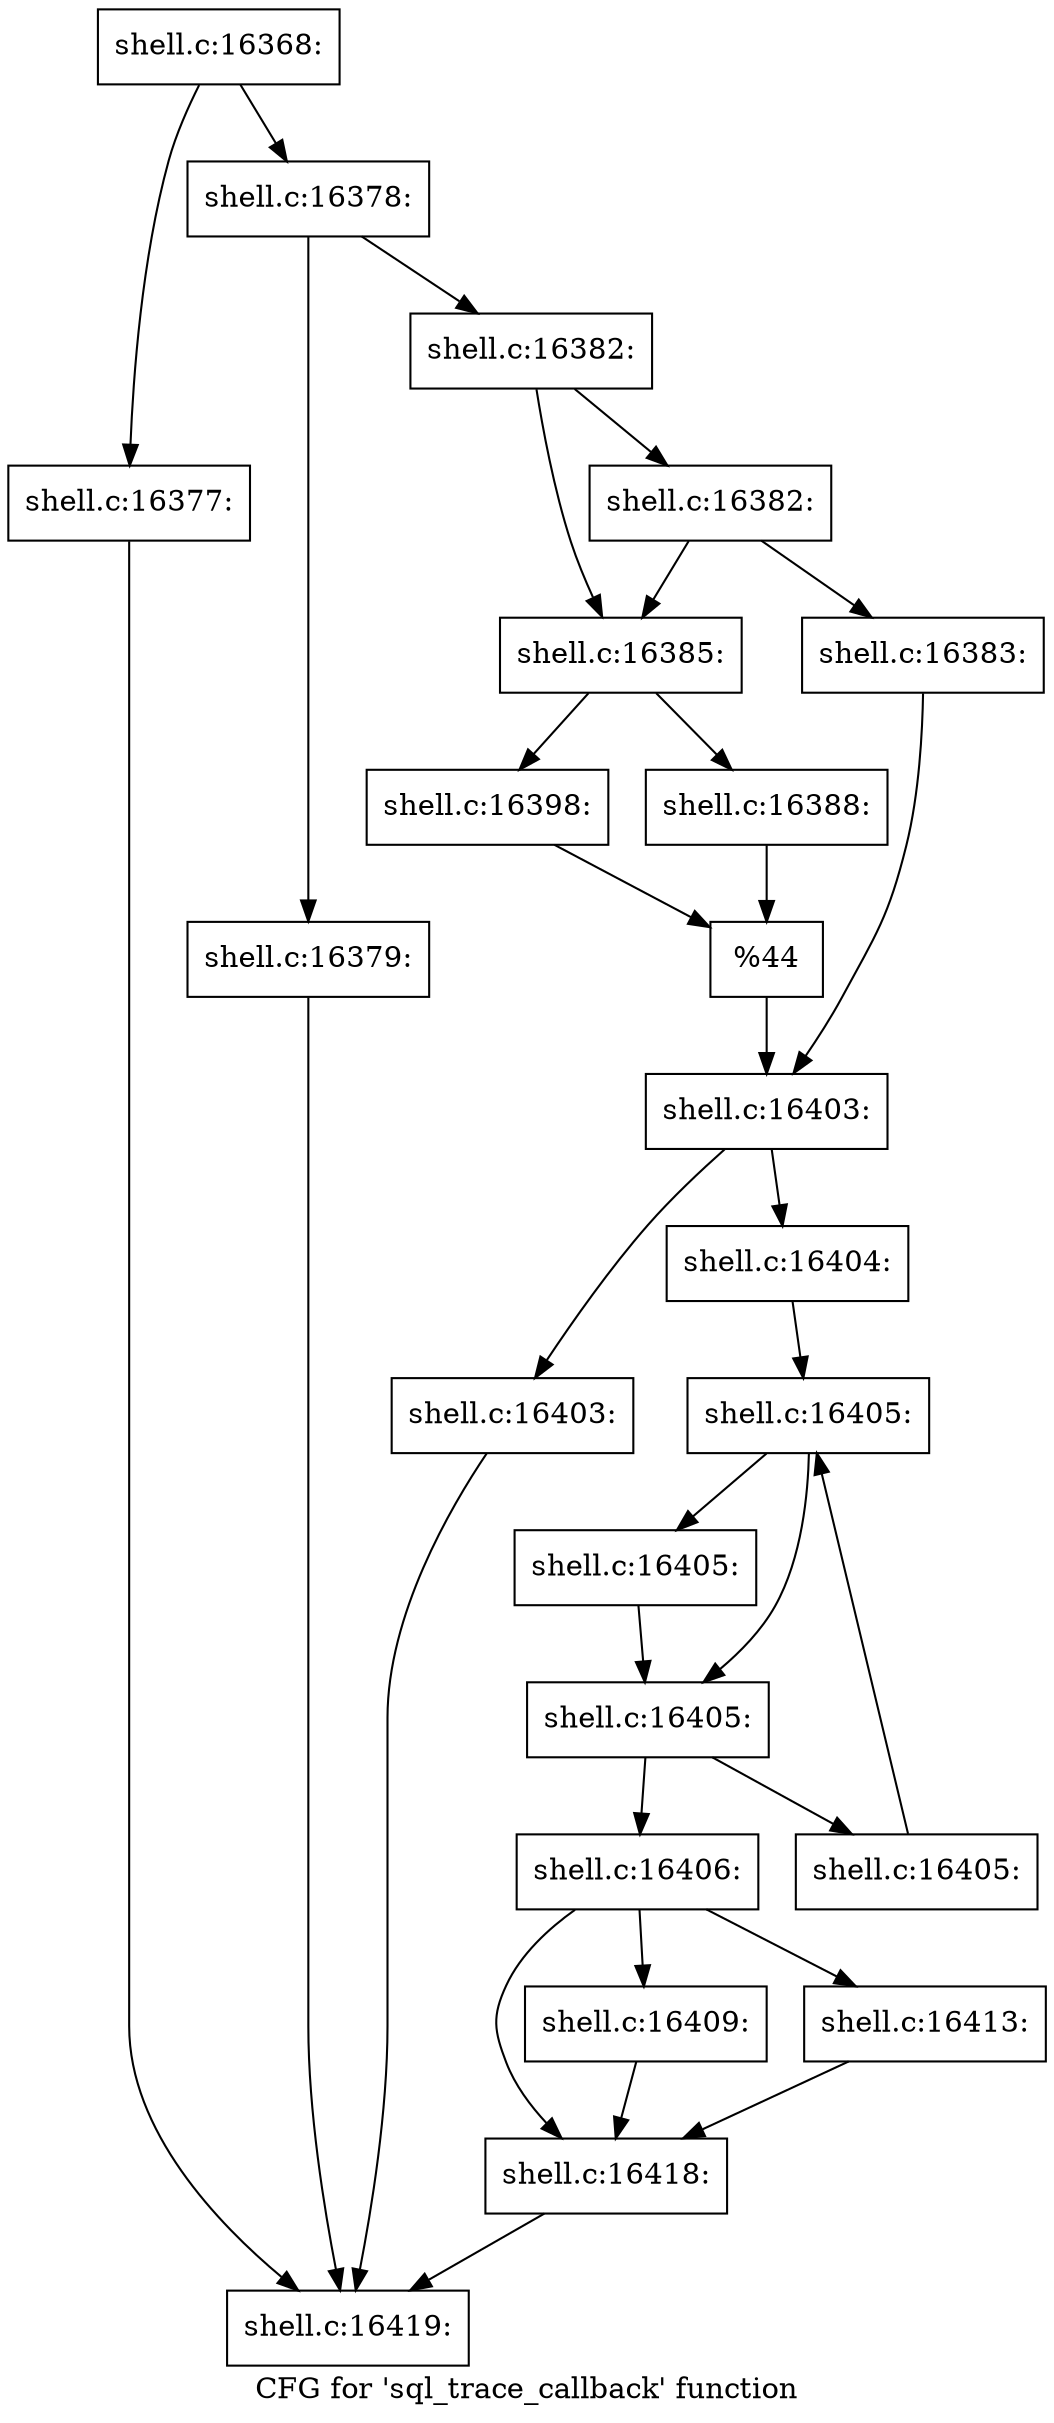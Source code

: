 digraph "CFG for 'sql_trace_callback' function" {
	label="CFG for 'sql_trace_callback' function";

	Node0x5602773642a0 [shape=record,label="{shell.c:16368:}"];
	Node0x5602773642a0 -> Node0x56027736d620;
	Node0x5602773642a0 -> Node0x56027736d670;
	Node0x56027736d620 [shape=record,label="{shell.c:16377:}"];
	Node0x56027736d620 -> Node0x56027736b0e0;
	Node0x56027736d670 [shape=record,label="{shell.c:16378:}"];
	Node0x56027736d670 -> Node0x56027736dc90;
	Node0x56027736d670 -> Node0x56027736dce0;
	Node0x56027736dc90 [shape=record,label="{shell.c:16379:}"];
	Node0x56027736dc90 -> Node0x56027736b0e0;
	Node0x56027736dce0 [shape=record,label="{shell.c:16382:}"];
	Node0x56027736dce0 -> Node0x56027736e830;
	Node0x56027736dce0 -> Node0x56027736e7e0;
	Node0x56027736e830 [shape=record,label="{shell.c:16382:}"];
	Node0x56027736e830 -> Node0x56027736e740;
	Node0x56027736e830 -> Node0x56027736e7e0;
	Node0x56027736e740 [shape=record,label="{shell.c:16383:}"];
	Node0x56027736e740 -> Node0x56027736e790;
	Node0x56027736e7e0 [shape=record,label="{shell.c:16385:}"];
	Node0x56027736e7e0 -> Node0x56027736f7d0;
	Node0x56027736e7e0 -> Node0x56027736fbb0;
	Node0x56027736fbb0 [shape=record,label="{shell.c:16388:}"];
	Node0x56027736fbb0 -> Node0x56027736f510;
	Node0x56027736f7d0 [shape=record,label="{shell.c:16398:}"];
	Node0x56027736f7d0 -> Node0x56027736f510;
	Node0x56027736f510 [shape=record,label="{%44}"];
	Node0x56027736f510 -> Node0x56027736e790;
	Node0x56027736e790 [shape=record,label="{shell.c:16403:}"];
	Node0x56027736e790 -> Node0x560277370400;
	Node0x56027736e790 -> Node0x560277370aa0;
	Node0x560277370400 [shape=record,label="{shell.c:16403:}"];
	Node0x560277370400 -> Node0x56027736b0e0;
	Node0x560277370aa0 [shape=record,label="{shell.c:16404:}"];
	Node0x560277370aa0 -> Node0x560277371000;
	Node0x560277371000 [shape=record,label="{shell.c:16405:}"];
	Node0x560277371000 -> Node0x560277371150;
	Node0x560277371000 -> Node0x560277371100;
	Node0x560277371150 [shape=record,label="{shell.c:16405:}"];
	Node0x560277371150 -> Node0x560277371100;
	Node0x560277371100 [shape=record,label="{shell.c:16405:}"];
	Node0x560277371100 -> Node0x560277371990;
	Node0x560277371100 -> Node0x560277371080;
	Node0x560277371990 [shape=record,label="{shell.c:16405:}"];
	Node0x560277371990 -> Node0x560277371000;
	Node0x560277371080 [shape=record,label="{shell.c:16406:}"];
	Node0x560277371080 -> Node0x560277371e90;
	Node0x560277371080 -> Node0x5602773722f0;
	Node0x560277371080 -> Node0x560277372a40;
	Node0x5602773722f0 [shape=record,label="{shell.c:16409:}"];
	Node0x5602773722f0 -> Node0x560277371e90;
	Node0x560277372a40 [shape=record,label="{shell.c:16413:}"];
	Node0x560277372a40 -> Node0x560277371e90;
	Node0x560277371e90 [shape=record,label="{shell.c:16418:}"];
	Node0x560277371e90 -> Node0x56027736b0e0;
	Node0x56027736b0e0 [shape=record,label="{shell.c:16419:}"];
}
